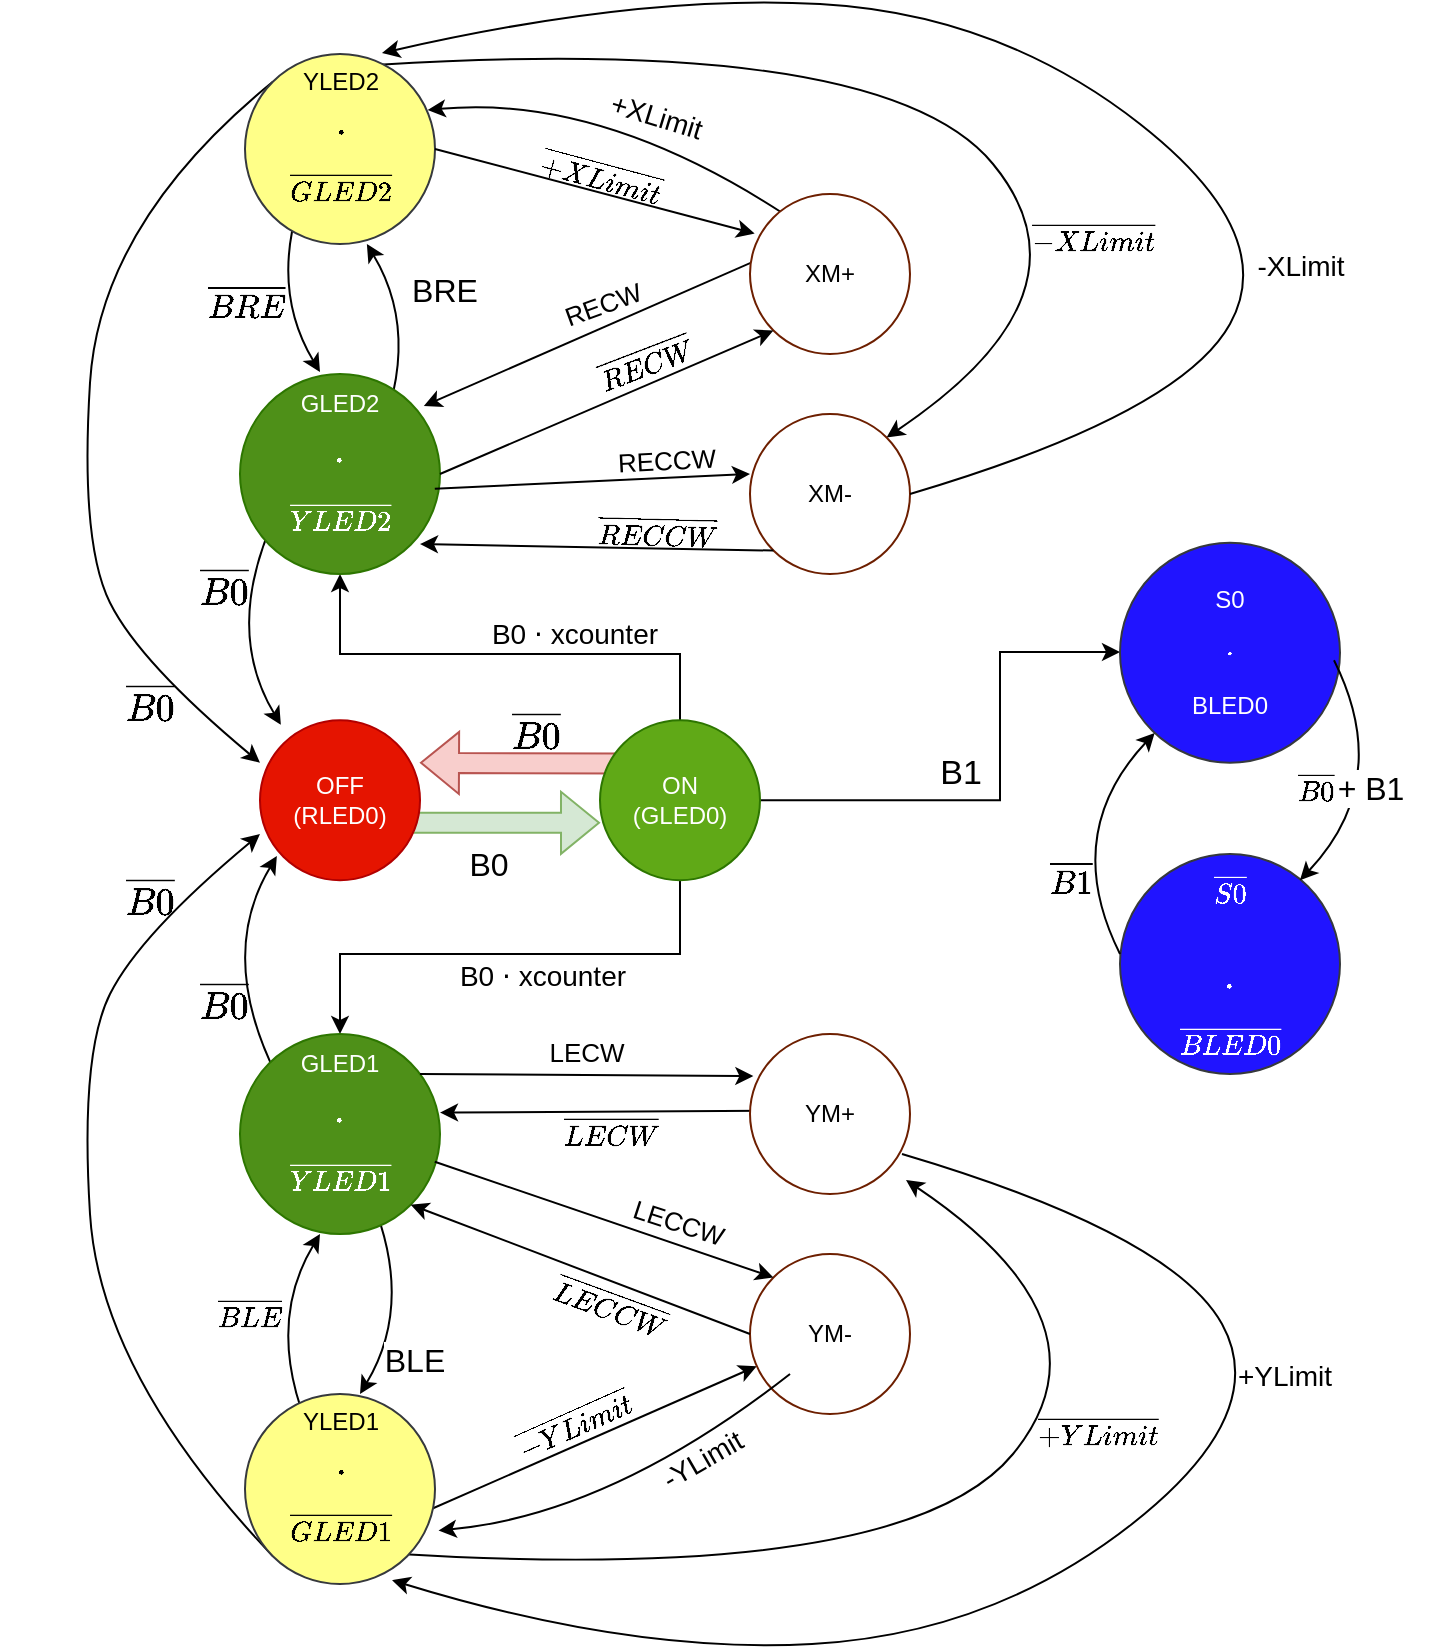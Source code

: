 <mxfile version="26.2.9">
  <diagram name="Page-1" id="kB0DlWxN-1KlUbb1_Ff1">
    <mxGraphModel dx="1354" dy="804" grid="1" gridSize="10" guides="1" tooltips="1" connect="1" arrows="1" fold="1" page="1" pageScale="1" pageWidth="850" pageHeight="1100" math="1" shadow="0">
      <root>
        <mxCell id="0" />
        <mxCell id="1" parent="0" />
        <mxCell id="wnaa-enjHpinuzHKIUmL-98" value="" style="curved=1;endArrow=classic;html=1;rounded=0;exitX=0.706;exitY=0.056;exitDx=0;exitDy=0;exitPerimeter=0;entryX=1;entryY=0;entryDx=0;entryDy=0;" edge="1" parent="1">
          <mxGeometry width="50" height="50" relative="1" as="geometry">
            <mxPoint x="230" y="790" as="sourcePoint" />
            <mxPoint x="483" y="603" as="targetPoint" />
            <Array as="points">
              <mxPoint x="483" y="805" />
              <mxPoint x="590" y="675" />
            </Array>
          </mxGeometry>
        </mxCell>
        <mxCell id="wnaa-enjHpinuzHKIUmL-93" value="" style="curved=1;endArrow=classic;html=1;rounded=0;exitX=0.706;exitY=0.056;exitDx=0;exitDy=0;exitPerimeter=0;entryX=1;entryY=0;entryDx=0;entryDy=0;" edge="1" parent="1" source="wnaa-enjHpinuzHKIUmL-16" target="wnaa-enjHpinuzHKIUmL-7">
          <mxGeometry width="50" height="50" relative="1" as="geometry">
            <mxPoint x="510.0" y="100" as="sourcePoint" />
            <mxPoint x="510" y="210" as="targetPoint" />
            <Array as="points">
              <mxPoint x="473" y="30" />
              <mxPoint x="580" y="160" />
            </Array>
          </mxGeometry>
        </mxCell>
        <mxCell id="wnaa-enjHpinuzHKIUmL-88" value="" style="endArrow=classic;html=1;rounded=0;" edge="1" parent="1" target="ymLdJi7pqmQS5Yl3dvWs-3">
          <mxGeometry width="50" height="50" relative="1" as="geometry">
            <mxPoint x="240" y="770" as="sourcePoint" />
            <mxPoint x="570" y="580" as="targetPoint" />
          </mxGeometry>
        </mxCell>
        <mxCell id="wnaa-enjHpinuzHKIUmL-85" value="" style="curved=1;endArrow=classic;html=1;rounded=0;exitX=0.983;exitY=0.729;exitDx=0;exitDy=0;exitPerimeter=0;entryX=0.961;entryY=0.295;entryDx=0;entryDy=0;entryPerimeter=0;" edge="1" parent="1" target="wnaa-enjHpinuzHKIUmL-16">
          <mxGeometry width="50" height="50" relative="1" as="geometry">
            <mxPoint x="422.0" y="120.0" as="sourcePoint" />
            <mxPoint x="405.0" y="10" as="targetPoint" />
            <Array as="points">
              <mxPoint x="330" y="60" />
            </Array>
          </mxGeometry>
        </mxCell>
        <mxCell id="wnaa-enjHpinuzHKIUmL-78" value="" style="curved=1;endArrow=classic;html=1;rounded=0;entryX=0;entryY=0.711;entryDx=0;entryDy=0;entryPerimeter=0;exitX=0;exitY=0;exitDx=0;exitDy=0;" edge="1" parent="1" source="wnaa-enjHpinuzHKIUmL-16">
          <mxGeometry width="50" height="50" relative="1" as="geometry">
            <mxPoint x="150" y="74.38" as="sourcePoint" />
            <mxPoint x="160" y="394.38" as="targetPoint" />
            <Array as="points">
              <mxPoint x="80" y="124.38" />
              <mxPoint x="70" y="284.38" />
              <mxPoint x="100" y="344.38" />
            </Array>
          </mxGeometry>
        </mxCell>
        <mxCell id="wnaa-enjHpinuzHKIUmL-76" value="" style="curved=1;endArrow=classic;html=1;rounded=0;entryX=0;entryY=0.711;entryDx=0;entryDy=0;entryPerimeter=0;exitX=0;exitY=1;exitDx=0;exitDy=0;" edge="1" parent="1" source="wnaa-enjHpinuzHKIUmL-14" target="ymLdJi7pqmQS5Yl3dvWs-7">
          <mxGeometry width="50" height="50" relative="1" as="geometry">
            <mxPoint x="150" y="770" as="sourcePoint" />
            <mxPoint x="140" y="450" as="targetPoint" />
            <Array as="points">
              <mxPoint x="80" y="700" />
              <mxPoint x="70" y="540" />
              <mxPoint x="100" y="480" />
            </Array>
          </mxGeometry>
        </mxCell>
        <mxCell id="wnaa-enjHpinuzHKIUmL-77" value="" style="curved=1;endArrow=classic;html=1;rounded=0;exitX=0.983;exitY=0.729;exitDx=0;exitDy=0;exitPerimeter=0;" edge="1" parent="1">
          <mxGeometry width="50" height="50" relative="1" as="geometry">
            <mxPoint x="170.43" y="265.38" as="sourcePoint" />
            <mxPoint x="170.43" y="375.38" as="targetPoint" />
            <Array as="points">
              <mxPoint x="140.43" y="325.38" />
            </Array>
          </mxGeometry>
        </mxCell>
        <mxCell id="wnaa-enjHpinuzHKIUmL-75" value="" style="curved=1;endArrow=classic;html=1;rounded=0;exitX=0.983;exitY=0.729;exitDx=0;exitDy=0;exitPerimeter=0;" edge="1" parent="1">
          <mxGeometry width="50" height="50" relative="1" as="geometry">
            <mxPoint x="168.43" y="551" as="sourcePoint" />
            <mxPoint x="168.43" y="441" as="targetPoint" />
            <Array as="points">
              <mxPoint x="138.43" y="491.0" />
            </Array>
          </mxGeometry>
        </mxCell>
        <mxCell id="wnaa-enjHpinuzHKIUmL-64" value="" style="endArrow=classic;html=1;rounded=0;" edge="1" parent="1">
          <mxGeometry width="50" height="50" relative="1" as="geometry">
            <mxPoint x="420" y="138" as="sourcePoint" />
            <mxPoint x="241.908" y="216.017" as="targetPoint" />
          </mxGeometry>
        </mxCell>
        <mxCell id="wnaa-enjHpinuzHKIUmL-56" value="" style="endArrow=classic;html=1;rounded=0;entryX=0.021;entryY=0.263;entryDx=0;entryDy=0;entryPerimeter=0;" edge="1" parent="1">
          <mxGeometry width="50" height="50" relative="1" as="geometry">
            <mxPoint x="417" y="568.287" as="sourcePoint" />
            <mxPoint x="250" y="569.287" as="targetPoint" />
          </mxGeometry>
        </mxCell>
        <mxCell id="wnaa-enjHpinuzHKIUmL-50" value="" style="curved=1;endArrow=classic;html=1;rounded=0;exitX=0.983;exitY=0.729;exitDx=0;exitDy=0;exitPerimeter=0;" edge="1" parent="1">
          <mxGeometry width="50" height="50" relative="1" as="geometry">
            <mxPoint x="190.0" y="89" as="sourcePoint" />
            <mxPoint x="190" y="199" as="targetPoint" />
            <Array as="points">
              <mxPoint x="160" y="149.0" />
            </Array>
          </mxGeometry>
        </mxCell>
        <mxCell id="wnaa-enjHpinuzHKIUmL-49" value="" style="curved=1;endArrow=classic;html=1;rounded=0;exitX=0.983;exitY=0.729;exitDx=0;exitDy=0;exitPerimeter=0;" edge="1" parent="1">
          <mxGeometry width="50" height="50" relative="1" as="geometry">
            <mxPoint x="213.43" y="245" as="sourcePoint" />
            <mxPoint x="213.43" y="135" as="targetPoint" />
            <Array as="points">
              <mxPoint x="243.43" y="185.0" />
            </Array>
          </mxGeometry>
        </mxCell>
        <mxCell id="wnaa-enjHpinuzHKIUmL-45" value="" style="curved=1;endArrow=classic;html=1;rounded=0;exitX=0.983;exitY=0.729;exitDx=0;exitDy=0;exitPerimeter=0;" edge="1" parent="1">
          <mxGeometry width="50" height="50" relative="1" as="geometry">
            <mxPoint x="190.0" y="740" as="sourcePoint" />
            <mxPoint x="190" y="630" as="targetPoint" />
            <Array as="points">
              <mxPoint x="160" y="680.0" />
            </Array>
          </mxGeometry>
        </mxCell>
        <mxCell id="wnaa-enjHpinuzHKIUmL-44" value="" style="curved=1;endArrow=classic;html=1;rounded=0;exitX=0.983;exitY=0.729;exitDx=0;exitDy=0;exitPerimeter=0;" edge="1" parent="1">
          <mxGeometry width="50" height="50" relative="1" as="geometry">
            <mxPoint x="210.0" y="600" as="sourcePoint" />
            <mxPoint x="210" y="710" as="targetPoint" />
            <Array as="points">
              <mxPoint x="240" y="660.0" />
            </Array>
          </mxGeometry>
        </mxCell>
        <mxCell id="ymLdJi7pqmQS5Yl3dvWs-40" value="" style="shape=flexArrow;endArrow=classic;html=1;rounded=0;fillColor=#f8cecc;strokeColor=#b85450;exitX=0.111;exitY=0.271;exitDx=0;exitDy=0;exitPerimeter=0;" parent="1" source="ymLdJi7pqmQS5Yl3dvWs-6" edge="1">
          <mxGeometry width="50" height="50" relative="1" as="geometry">
            <mxPoint x="338.44" y="393.67" as="sourcePoint" />
            <mxPoint x="240" y="394.38" as="targetPoint" />
          </mxGeometry>
        </mxCell>
        <mxCell id="ymLdJi7pqmQS5Yl3dvWs-27" value="" style="shape=flexArrow;endArrow=classic;html=1;rounded=0;fillColor=#d5e8d4;strokeColor=#82b366;exitX=0.875;exitY=0.641;exitDx=0;exitDy=0;exitPerimeter=0;" parent="1" source="ymLdJi7pqmQS5Yl3dvWs-7" edge="1">
          <mxGeometry width="50" height="50" relative="1" as="geometry">
            <mxPoint x="250" y="424.38" as="sourcePoint" />
            <mxPoint x="330" y="424.38" as="targetPoint" />
            <Array as="points" />
          </mxGeometry>
        </mxCell>
        <mxCell id="wnaa-enjHpinuzHKIUmL-1" value="B0" style="edgeLabel;html=1;align=center;verticalAlign=middle;resizable=0;points=[];fontSize=16;" vertex="1" connectable="0" parent="ymLdJi7pqmQS5Yl3dvWs-27">
          <mxGeometry x="-0.106" y="9" relative="1" as="geometry">
            <mxPoint x="-1" y="29" as="offset" />
          </mxGeometry>
        </mxCell>
        <mxCell id="ymLdJi7pqmQS5Yl3dvWs-3" value="YM-" style="ellipse;whiteSpace=wrap;html=1;aspect=fixed;fillColor=#FFFFFF;fontColor=light-dark(#000000, #121212);strokeColor=#6D1F00;" parent="1" vertex="1">
          <mxGeometry x="405" y="640" width="80" height="80" as="geometry" />
        </mxCell>
        <mxCell id="wnaa-enjHpinuzHKIUmL-22" style="edgeStyle=orthogonalEdgeStyle;rounded=0;orthogonalLoop=1;jettySize=auto;html=1;entryX=0.5;entryY=1;entryDx=0;entryDy=0;" edge="1" parent="1" source="ymLdJi7pqmQS5Yl3dvWs-6" target="wnaa-enjHpinuzHKIUmL-18">
          <mxGeometry relative="1" as="geometry">
            <Array as="points">
              <mxPoint x="370" y="340" />
              <mxPoint x="200" y="340" />
            </Array>
          </mxGeometry>
        </mxCell>
        <mxCell id="wnaa-enjHpinuzHKIUmL-24" value="B1" style="edgeLabel;html=1;align=center;verticalAlign=middle;resizable=0;points=[];fontSize=17;labelPosition=center;verticalLabelPosition=middle;rotation=0;" vertex="1" connectable="0" parent="wnaa-enjHpinuzHKIUmL-22">
          <mxGeometry x="0.326" y="-2" relative="1" as="geometry">
            <mxPoint x="268" y="62" as="offset" />
          </mxGeometry>
        </mxCell>
        <mxCell id="wnaa-enjHpinuzHKIUmL-27" style="edgeStyle=orthogonalEdgeStyle;rounded=0;orthogonalLoop=1;jettySize=auto;html=1;entryX=0.5;entryY=0;entryDx=0;entryDy=0;" edge="1" parent="1" source="ymLdJi7pqmQS5Yl3dvWs-6" target="wnaa-enjHpinuzHKIUmL-17">
          <mxGeometry relative="1" as="geometry">
            <Array as="points">
              <mxPoint x="370" y="490" />
              <mxPoint x="200" y="490" />
            </Array>
          </mxGeometry>
        </mxCell>
        <mxCell id="wnaa-enjHpinuzHKIUmL-29" style="edgeStyle=orthogonalEdgeStyle;rounded=0;orthogonalLoop=1;jettySize=auto;html=1;" edge="1" parent="1" source="ymLdJi7pqmQS5Yl3dvWs-6" target="wnaa-enjHpinuzHKIUmL-20">
          <mxGeometry relative="1" as="geometry">
            <Array as="points">
              <mxPoint x="530" y="413" />
              <mxPoint x="530" y="339" />
            </Array>
          </mxGeometry>
        </mxCell>
        <mxCell id="ymLdJi7pqmQS5Yl3dvWs-6" value="ON&lt;div&gt;(GLED0)&lt;/div&gt;" style="ellipse;whiteSpace=wrap;html=1;aspect=fixed;fillColor=#60a917;strokeColor=#2D7600;fontColor=#ffffff;" parent="1" vertex="1">
          <mxGeometry x="330" y="373.13" width="80" height="80" as="geometry" />
        </mxCell>
        <mxCell id="ymLdJi7pqmQS5Yl3dvWs-7" value="OFF&lt;div&gt;(RLED0)&lt;/div&gt;" style="ellipse;whiteSpace=wrap;html=1;aspect=fixed;fillColor=#e51400;strokeColor=#B20000;fontColor=#ffffff;" parent="1" vertex="1">
          <mxGeometry x="160" y="373.13" width="80" height="80" as="geometry" />
        </mxCell>
        <mxCell id="wnaa-enjHpinuzHKIUmL-4" value="&lt;span style=&quot;font-family: &amp;quot;gg sans&amp;quot;, &amp;quot;Noto Sans&amp;quot;, &amp;quot;Helvetica Neue&amp;quot;, Helvetica, Arial, sans-serif; font-size: 16px; text-align: left; white-space: break-spaces; background-color: oklab(0.219 0.002 -0.007);&quot;&gt;&lt;font style=&quot;color: rgb(0, 0, 0);&quot;&gt;$$\overline{B0}$$&lt;/font&gt;&lt;/span&gt;" style="text;html=1;align=center;verticalAlign=middle;resizable=0;points=[];autosize=1;strokeColor=none;fillColor=none;" vertex="1" parent="1">
          <mxGeometry x="223.43" y="364.38" width="150" height="30" as="geometry" />
        </mxCell>
        <mxCell id="wnaa-enjHpinuzHKIUmL-6" value="YM+" style="ellipse;whiteSpace=wrap;html=1;aspect=fixed;fillColor=#FFFFFF;fontColor=light-dark(#000000, #121212);strokeColor=#6D1F00;" vertex="1" parent="1">
          <mxGeometry x="405" y="530" width="80" height="80" as="geometry" />
        </mxCell>
        <mxCell id="wnaa-enjHpinuzHKIUmL-7" value="XM-" style="ellipse;whiteSpace=wrap;html=1;aspect=fixed;fillColor=#FFFFFF;fontColor=light-dark(#000000, #121212);strokeColor=#6D1F00;" vertex="1" parent="1">
          <mxGeometry x="405" y="220" width="80" height="80" as="geometry" />
        </mxCell>
        <mxCell id="wnaa-enjHpinuzHKIUmL-8" value="XM+" style="ellipse;whiteSpace=wrap;html=1;aspect=fixed;fillColor=#FFFFFF;fontColor=light-dark(#000000, #121212);strokeColor=#6D1F00;" vertex="1" parent="1">
          <mxGeometry x="405" y="110" width="80" height="80" as="geometry" />
        </mxCell>
        <mxCell id="wnaa-enjHpinuzHKIUmL-14" value="&lt;div style=&quot;line-height: 60%;&quot;&gt;YLED1&lt;div&gt;&lt;font style=&quot;font-size: 16px; line-height: 60%;&quot;&gt;$$\cdot$$&lt;/font&gt;&lt;/div&gt;&lt;div&gt;$$\overline{GLED1}$$&lt;/div&gt;&lt;/div&gt;" style="ellipse;whiteSpace=wrap;html=1;aspect=fixed;fillColor=#ffff88;strokeColor=#36393d;" vertex="1" parent="1">
          <mxGeometry x="152.5" y="710" width="95" height="95" as="geometry" />
        </mxCell>
        <mxCell id="wnaa-enjHpinuzHKIUmL-16" value="&lt;div style=&quot;line-height: 60%;&quot;&gt;YLED2&lt;div&gt;&lt;font style=&quot;font-size: 16px; line-height: 60%;&quot;&gt;$$\cdot$$&lt;/font&gt;&lt;/div&gt;&lt;div&gt;$$\overline{GLED2}$$&lt;/div&gt;&lt;/div&gt;" style="ellipse;whiteSpace=wrap;html=1;aspect=fixed;fillColor=#ffff88;strokeColor=#36393d;" vertex="1" parent="1">
          <mxGeometry x="152.5" y="40" width="95" height="95" as="geometry" />
        </mxCell>
        <mxCell id="wnaa-enjHpinuzHKIUmL-17" value="&lt;span style=&quot;&quot;&gt;GLED1&lt;/span&gt;&lt;div style=&quot;&quot;&gt;&lt;font style=&quot;font-size: 16px; line-height: 9.6px;&quot;&gt;$$\cdot$$&lt;/font&gt;&lt;/div&gt;&lt;div style=&quot;&quot;&gt;$$\overline{YLED1}$$&lt;/div&gt;" style="ellipse;whiteSpace=wrap;html=1;aspect=fixed;fillColor=#4E9018;strokeColor=#2D7600;fontColor=#FFFFFF;" vertex="1" parent="1">
          <mxGeometry x="150" y="530" width="100" height="100" as="geometry" />
        </mxCell>
        <mxCell id="wnaa-enjHpinuzHKIUmL-18" value="&lt;span style=&quot;&quot;&gt;GLED2&lt;/span&gt;&lt;div style=&quot;&quot;&gt;&lt;font style=&quot;font-size: 16px; line-height: 9.6px;&quot;&gt;$$\cdot$$&lt;/font&gt;&lt;/div&gt;&lt;div style=&quot;&quot;&gt;$$\overline{YLED2}$$&lt;/div&gt;" style="ellipse;whiteSpace=wrap;html=1;aspect=fixed;fillColor=#4E9018;strokeColor=#2D7600;fontColor=#FFFFFF;" vertex="1" parent="1">
          <mxGeometry x="150" y="200" width="100" height="100" as="geometry" />
        </mxCell>
        <mxCell id="wnaa-enjHpinuzHKIUmL-20" value="S0&lt;div&gt;$$\cdot$$&lt;/div&gt;&lt;div&gt;BLED0&lt;/div&gt;" style="ellipse;whiteSpace=wrap;html=1;aspect=fixed;fillColor=#2014FF;strokeColor=#36393d;fontColor=#FFFFFF;" vertex="1" parent="1">
          <mxGeometry x="590" y="284.38" width="110" height="110" as="geometry" />
        </mxCell>
        <mxCell id="wnaa-enjHpinuzHKIUmL-21" value="&lt;div style=&quot;line-height: 60%;&quot;&gt;$$\overline{S0}$$&lt;br&gt;&lt;div&gt;&lt;font style=&quot;font-size: 16px; line-height: 60%;&quot;&gt;$$\cdot$$&lt;/font&gt;&lt;/div&gt;&lt;div&gt;$$\overline{BLED0}$$&lt;/div&gt;&lt;/div&gt;" style="ellipse;whiteSpace=wrap;html=1;aspect=fixed;fillColor=#2014FF;strokeColor=#36393d;fontColor=#FFFFFF;" vertex="1" parent="1">
          <mxGeometry x="590" y="440" width="110" height="110" as="geometry" />
        </mxCell>
        <mxCell id="wnaa-enjHpinuzHKIUmL-28" value="B0&amp;nbsp;&lt;span style=&quot;font-family: &amp;quot;Google Sans&amp;quot;, Arial, sans-serif; text-align: start; text-wrap-mode: wrap;&quot;&gt;&lt;font style=&quot;color: rgb(0, 0, 0);&quot;&gt;⋅&amp;nbsp;&lt;/font&gt;&lt;/span&gt;xcounter" style="edgeLabel;html=1;align=center;verticalAlign=middle;resizable=0;points=[];fontSize=14;labelPosition=center;verticalLabelPosition=middle;" vertex="1" connectable="0" parent="1">
          <mxGeometry x="330.001" y="320.0" as="geometry">
            <mxPoint x="-29" y="181" as="offset" />
          </mxGeometry>
        </mxCell>
        <mxCell id="wnaa-enjHpinuzHKIUmL-30" value="B0&amp;nbsp;&lt;span style=&quot;font-family: &amp;quot;Google Sans&amp;quot;, Arial, sans-serif; text-align: start; text-wrap-mode: wrap;&quot;&gt;&lt;font style=&quot;color: rgb(0, 0, 0);&quot;&gt;⋅&amp;nbsp;&lt;/font&gt;&lt;/span&gt;xcounter" style="edgeLabel;html=1;align=center;verticalAlign=middle;resizable=0;points=[];fontSize=14;labelPosition=center;verticalLabelPosition=middle;" vertex="1" connectable="0" parent="1">
          <mxGeometry x="316.701" y="330.0" as="geometry" />
        </mxCell>
        <mxCell id="wnaa-enjHpinuzHKIUmL-39" value="" style="curved=1;endArrow=classic;html=1;rounded=0;exitX=0.983;exitY=0.729;exitDx=0;exitDy=0;exitPerimeter=0;" edge="1" parent="1" target="wnaa-enjHpinuzHKIUmL-20">
          <mxGeometry width="50" height="50" relative="1" as="geometry">
            <mxPoint x="590.0" y="490.0" as="sourcePoint" />
            <mxPoint x="591.87" y="620.43" as="targetPoint" />
            <Array as="points">
              <mxPoint x="560" y="430" />
            </Array>
          </mxGeometry>
        </mxCell>
        <mxCell id="wnaa-enjHpinuzHKIUmL-40" value="" style="curved=1;endArrow=classic;html=1;rounded=0;exitX=0.983;exitY=0.729;exitDx=0;exitDy=0;exitPerimeter=0;" edge="1" parent="1">
          <mxGeometry width="50" height="50" relative="1" as="geometry">
            <mxPoint x="697.0" y="343.13" as="sourcePoint" />
            <mxPoint x="680" y="453.13" as="targetPoint" />
            <Array as="points">
              <mxPoint x="727" y="403.13" />
            </Array>
          </mxGeometry>
        </mxCell>
        <mxCell id="wnaa-enjHpinuzHKIUmL-41" value="+ B1" style="edgeLabel;html=1;align=center;verticalAlign=middle;resizable=0;points=[];fontSize=16;" vertex="1" connectable="0" parent="1">
          <mxGeometry x="410.003" y="447.127" as="geometry">
            <mxPoint x="305" y="-40" as="offset" />
          </mxGeometry>
        </mxCell>
        <mxCell id="wnaa-enjHpinuzHKIUmL-42" value="&lt;span style=&quot;font-family: &amp;quot;gg sans&amp;quot;, &amp;quot;Noto Sans&amp;quot;, &amp;quot;Helvetica Neue&amp;quot;, Helvetica, Arial, sans-serif; text-align: left; white-space: break-spaces; background-color: oklab(0.219 0.002 -0.007);&quot;&gt;&lt;font style=&quot;color: rgb(0, 0, 0);&quot;&gt;$$\overline{B1}$$&lt;/font&gt;&lt;/span&gt;" style="text;html=1;align=center;verticalAlign=middle;resizable=0;points=[];autosize=1;strokeColor=none;fillColor=none;fontSize=14;" vertex="1" parent="1">
          <mxGeometry x="500" y="438.13" width="130" height="30" as="geometry" />
        </mxCell>
        <mxCell id="wnaa-enjHpinuzHKIUmL-46" value="BLE" style="edgeLabel;html=1;align=center;verticalAlign=middle;resizable=0;points=[];fontSize=16;" vertex="1" connectable="0" parent="1">
          <mxGeometry x="208.003" y="469.127" as="geometry">
            <mxPoint x="29" y="224" as="offset" />
          </mxGeometry>
        </mxCell>
        <mxCell id="wnaa-enjHpinuzHKIUmL-47" value="&lt;span style=&quot;font-family: &amp;quot;gg sans&amp;quot;, &amp;quot;Noto Sans&amp;quot;, &amp;quot;Helvetica Neue&amp;quot;, Helvetica, Arial, sans-serif; text-align: left; white-space: break-spaces; background-color: oklab(0.219 0.002 -0.007);&quot;&gt;&lt;font style=&quot;color: rgb(0, 0, 0);&quot;&gt;$$\overline{BLE}$$&lt;/font&gt;&lt;/span&gt;" style="text;html=1;align=center;verticalAlign=middle;resizable=0;points=[];autosize=1;strokeColor=none;fillColor=none;fontSize=12;" vertex="1" parent="1">
          <mxGeometry x="90.43" y="655" width="130" height="30" as="geometry" />
        </mxCell>
        <mxCell id="wnaa-enjHpinuzHKIUmL-51" value="&lt;span style=&quot;font-family: &amp;quot;gg sans&amp;quot;, &amp;quot;Noto Sans&amp;quot;, &amp;quot;Helvetica Neue&amp;quot;, Helvetica, Arial, sans-serif; text-align: left; white-space: break-spaces; background-color: oklab(0.219 0.002 -0.007);&quot;&gt;&lt;font style=&quot;color: rgb(0, 0, 0);&quot;&gt;$$\overline{BRE}$$&lt;/font&gt;&lt;/span&gt;" style="text;html=1;align=center;verticalAlign=middle;resizable=0;points=[];autosize=1;strokeColor=none;fillColor=none;fontSize=14;" vertex="1" parent="1">
          <mxGeometry x="78.43" y="150" width="150" height="30" as="geometry" />
        </mxCell>
        <mxCell id="wnaa-enjHpinuzHKIUmL-53" value="BRE" style="edgeLabel;html=1;align=center;verticalAlign=middle;resizable=0;points=[];fontSize=16;" vertex="1" connectable="0" parent="1">
          <mxGeometry x="298.433" y="447.127" as="geometry">
            <mxPoint x="-47" y="-289" as="offset" />
          </mxGeometry>
        </mxCell>
        <mxCell id="wnaa-enjHpinuzHKIUmL-55" value="" style="endArrow=classic;html=1;rounded=0;entryX=0.021;entryY=0.263;entryDx=0;entryDy=0;entryPerimeter=0;" edge="1" parent="1" target="wnaa-enjHpinuzHKIUmL-6">
          <mxGeometry width="50" height="50" relative="1" as="geometry">
            <mxPoint x="240" y="550" as="sourcePoint" />
            <mxPoint x="290" y="500" as="targetPoint" />
          </mxGeometry>
        </mxCell>
        <mxCell id="wnaa-enjHpinuzHKIUmL-57" value="" style="endArrow=classic;html=1;rounded=0;exitX=0.974;exitY=0.639;exitDx=0;exitDy=0;exitPerimeter=0;entryX=0;entryY=0;entryDx=0;entryDy=0;" edge="1" parent="1" source="wnaa-enjHpinuzHKIUmL-17" target="ymLdJi7pqmQS5Yl3dvWs-3">
          <mxGeometry width="50" height="50" relative="1" as="geometry">
            <mxPoint x="460" y="500" as="sourcePoint" />
            <mxPoint x="510" y="450" as="targetPoint" />
          </mxGeometry>
        </mxCell>
        <mxCell id="wnaa-enjHpinuzHKIUmL-59" value="" style="endArrow=classic;html=1;rounded=0;exitX=0;exitY=0.5;exitDx=0;exitDy=0;entryX=1;entryY=1;entryDx=0;entryDy=0;" edge="1" parent="1" source="ymLdJi7pqmQS5Yl3dvWs-3" target="wnaa-enjHpinuzHKIUmL-17">
          <mxGeometry width="50" height="50" relative="1" as="geometry">
            <mxPoint x="460" y="500" as="sourcePoint" />
            <mxPoint x="510" y="450" as="targetPoint" />
          </mxGeometry>
        </mxCell>
        <mxCell id="wnaa-enjHpinuzHKIUmL-60" value="" style="endArrow=classic;html=1;rounded=0;exitX=0.974;exitY=0.674;exitDx=0;exitDy=0;exitPerimeter=0;entryX=0;entryY=0.5;entryDx=0;entryDy=0;" edge="1" parent="1">
          <mxGeometry width="50" height="50" relative="1" as="geometry">
            <mxPoint x="247.4" y="257.4" as="sourcePoint" />
            <mxPoint x="405" y="250" as="targetPoint" />
          </mxGeometry>
        </mxCell>
        <mxCell id="wnaa-enjHpinuzHKIUmL-61" value="" style="endArrow=classic;html=1;rounded=0;exitX=0;exitY=1;exitDx=0;exitDy=0;" edge="1" parent="1" source="wnaa-enjHpinuzHKIUmL-7">
          <mxGeometry width="50" height="50" relative="1" as="geometry">
            <mxPoint x="460" y="360" as="sourcePoint" />
            <mxPoint x="240" y="285" as="targetPoint" />
          </mxGeometry>
        </mxCell>
        <mxCell id="wnaa-enjHpinuzHKIUmL-62" value="" style="endArrow=classic;html=1;rounded=0;exitX=1;exitY=0.5;exitDx=0;exitDy=0;entryX=0;entryY=1;entryDx=0;entryDy=0;" edge="1" parent="1" source="wnaa-enjHpinuzHKIUmL-18" target="wnaa-enjHpinuzHKIUmL-8">
          <mxGeometry width="50" height="50" relative="1" as="geometry">
            <mxPoint x="460" y="360" as="sourcePoint" />
            <mxPoint x="510" y="310" as="targetPoint" />
          </mxGeometry>
        </mxCell>
        <mxCell id="wnaa-enjHpinuzHKIUmL-66" value="LECW" style="edgeLabel;html=1;align=center;verticalAlign=middle;resizable=0;points=[];fontSize=13;labelPosition=center;verticalLabelPosition=middle;rotation=0;" vertex="1" connectable="0" parent="1">
          <mxGeometry x="330.002" y="460" as="geometry">
            <mxPoint x="-7" y="79" as="offset" />
          </mxGeometry>
        </mxCell>
        <mxCell id="wnaa-enjHpinuzHKIUmL-67" value="LECCW" style="edgeLabel;html=1;align=center;verticalAlign=middle;resizable=0;points=[];fontSize=13;labelPosition=center;verticalLabelPosition=middle;rotation=18;" vertex="1" connectable="0" parent="1">
          <mxGeometry x="400.002" y="551" as="geometry">
            <mxPoint x="-7" y="79" as="offset" />
          </mxGeometry>
        </mxCell>
        <mxCell id="wnaa-enjHpinuzHKIUmL-68" value="&lt;span style=&quot;font-family: &amp;quot;gg sans&amp;quot;, &amp;quot;Noto Sans&amp;quot;, &amp;quot;Helvetica Neue&amp;quot;, Helvetica, Arial, sans-serif; text-align: left; white-space: break-spaces; background-color: oklab(0.219 0.002 -0.007);&quot;&gt;&lt;font style=&quot;color: rgb(0, 0, 0);&quot;&gt;$$\overline{LECW}$$&lt;/font&gt;&lt;/span&gt;" style="text;html=1;align=center;verticalAlign=middle;resizable=0;points=[];autosize=1;strokeColor=none;fillColor=none;fontSize=12;" vertex="1" parent="1">
          <mxGeometry x="265" y="565" width="140" height="30" as="geometry" />
        </mxCell>
        <mxCell id="wnaa-enjHpinuzHKIUmL-69" value="&lt;span style=&quot;font-family: &amp;quot;gg sans&amp;quot;, &amp;quot;Noto Sans&amp;quot;, &amp;quot;Helvetica Neue&amp;quot;, Helvetica, Arial, sans-serif; text-align: left; white-space: break-spaces; background-color: oklab(0.219 0.002 -0.007);&quot;&gt;&lt;font style=&quot;color: rgb(0, 0, 0);&quot;&gt;$$\overline{LECCW}$$&lt;/font&gt;&lt;/span&gt;" style="text;html=1;align=center;verticalAlign=middle;resizable=0;points=[];autosize=1;strokeColor=none;fillColor=none;fontSize=12;rotation=20;" vertex="1" parent="1">
          <mxGeometry x="260" y="652" width="150" height="30" as="geometry" />
        </mxCell>
        <mxCell id="wnaa-enjHpinuzHKIUmL-70" value="RECW" style="edgeLabel;html=1;align=center;verticalAlign=middle;resizable=0;points=[];fontSize=13;rotation=340;" vertex="1" connectable="0" parent="1">
          <mxGeometry x="474.003" y="420.127" as="geometry">
            <mxPoint x="-47" y="-289" as="offset" />
          </mxGeometry>
        </mxCell>
        <mxCell id="wnaa-enjHpinuzHKIUmL-71" value="RECCW" style="edgeLabel;html=1;align=center;verticalAlign=middle;resizable=0;points=[];fontSize=13;rotation=357;" vertex="1" connectable="0" parent="1">
          <mxGeometry x="425.003" y="528.997" as="geometry">
            <mxPoint x="-47" y="-289" as="offset" />
          </mxGeometry>
        </mxCell>
        <mxCell id="wnaa-enjHpinuzHKIUmL-72" value="&lt;span style=&quot;font-family: &amp;quot;gg sans&amp;quot;, &amp;quot;Noto Sans&amp;quot;, &amp;quot;Helvetica Neue&amp;quot;, Helvetica, Arial, sans-serif; text-align: left; white-space: break-spaces; background-color: oklab(0.219 0.002 -0.007);&quot;&gt;&lt;font style=&quot;color: rgb(0, 0, 0);&quot;&gt;$$\overline{RECCW}$$&lt;/font&gt;&lt;/span&gt;" style="text;html=1;align=center;verticalAlign=middle;resizable=0;points=[];autosize=1;strokeColor=none;fillColor=none;fontSize=12;rotation=1.5;" vertex="1" parent="1">
          <mxGeometry x="283" y="265.38" width="150" height="30" as="geometry" />
        </mxCell>
        <mxCell id="wnaa-enjHpinuzHKIUmL-73" value="&lt;span style=&quot;font-family: &amp;quot;gg sans&amp;quot;, &amp;quot;Noto Sans&amp;quot;, &amp;quot;Helvetica Neue&amp;quot;, Helvetica, Arial, sans-serif; text-align: left; white-space: break-spaces; background-color: oklab(0.219 0.002 -0.007);&quot;&gt;&lt;font style=&quot;color: rgb(0, 0, 0);&quot;&gt;$$\overline{RECW}$$&lt;/font&gt;&lt;/span&gt;" style="text;html=1;align=center;verticalAlign=middle;resizable=0;points=[];autosize=1;strokeColor=none;fillColor=none;fontSize=12;rotation=339;" vertex="1" parent="1">
          <mxGeometry x="283" y="180" width="140" height="30" as="geometry" />
        </mxCell>
        <mxCell id="wnaa-enjHpinuzHKIUmL-79" value="&lt;span style=&quot;font-family: &amp;quot;gg sans&amp;quot;, &amp;quot;Noto Sans&amp;quot;, &amp;quot;Helvetica Neue&amp;quot;, Helvetica, Arial, sans-serif; font-size: 16px; text-align: left; white-space: break-spaces; background-color: oklab(0.219 0.002 -0.007);&quot;&gt;&lt;font style=&quot;color: rgb(0, 0, 0);&quot;&gt;$$\overline{B0}$$&lt;/font&gt;&lt;/span&gt;" style="text;html=1;align=center;verticalAlign=middle;resizable=0;points=[];autosize=1;strokeColor=none;fillColor=none;" vertex="1" parent="1">
          <mxGeometry x="30" y="350" width="150" height="30" as="geometry" />
        </mxCell>
        <mxCell id="wnaa-enjHpinuzHKIUmL-80" value="&lt;span style=&quot;font-family: &amp;quot;gg sans&amp;quot;, &amp;quot;Noto Sans&amp;quot;, &amp;quot;Helvetica Neue&amp;quot;, Helvetica, Arial, sans-serif; font-size: 16px; text-align: left; white-space: break-spaces; background-color: oklab(0.219 0.002 -0.007);&quot;&gt;&lt;font style=&quot;color: rgb(0, 0, 0);&quot;&gt;$$\overline{B0}$$&lt;/font&gt;&lt;/span&gt;" style="text;html=1;align=center;verticalAlign=middle;resizable=0;points=[];autosize=1;strokeColor=none;fillColor=none;" vertex="1" parent="1">
          <mxGeometry x="67" y="292.38" width="150" height="30" as="geometry" />
        </mxCell>
        <mxCell id="wnaa-enjHpinuzHKIUmL-83" value="&lt;span style=&quot;font-family: &amp;quot;gg sans&amp;quot;, &amp;quot;Noto Sans&amp;quot;, &amp;quot;Helvetica Neue&amp;quot;, Helvetica, Arial, sans-serif; font-size: 16px; text-align: left; white-space: break-spaces; background-color: oklab(0.219 0.002 -0.007);&quot;&gt;&lt;font style=&quot;color: rgb(0, 0, 0);&quot;&gt;$$\overline{B0}$$&lt;/font&gt;&lt;/span&gt;" style="text;html=1;align=center;verticalAlign=middle;resizable=0;points=[];autosize=1;strokeColor=none;fillColor=none;" vertex="1" parent="1">
          <mxGeometry x="67" y="499" width="150" height="30" as="geometry" />
        </mxCell>
        <mxCell id="wnaa-enjHpinuzHKIUmL-84" value="&lt;span style=&quot;font-family: &amp;quot;gg sans&amp;quot;, &amp;quot;Noto Sans&amp;quot;, &amp;quot;Helvetica Neue&amp;quot;, Helvetica, Arial, sans-serif; font-size: 16px; text-align: left; white-space: break-spaces; background-color: oklab(0.219 0.002 -0.007);&quot;&gt;&lt;font style=&quot;color: rgb(0, 0, 0);&quot;&gt;$$\overline{B0}$$&lt;/font&gt;&lt;/span&gt;" style="text;html=1;align=center;verticalAlign=middle;resizable=0;points=[];autosize=1;strokeColor=none;fillColor=none;" vertex="1" parent="1">
          <mxGeometry x="30" y="447.13" width="150" height="30" as="geometry" />
        </mxCell>
        <mxCell id="wnaa-enjHpinuzHKIUmL-86" value="" style="curved=1;endArrow=classic;html=1;rounded=0;exitX=1;exitY=0.5;exitDx=0;exitDy=0;entryX=0.029;entryY=0.247;entryDx=0;entryDy=0;entryPerimeter=0;" edge="1" parent="1" source="wnaa-enjHpinuzHKIUmL-16" target="wnaa-enjHpinuzHKIUmL-8">
          <mxGeometry width="50" height="50" relative="1" as="geometry">
            <mxPoint x="250.0" y="135.0" as="sourcePoint" />
            <mxPoint x="428.0" y="83" as="targetPoint" />
            <Array as="points" />
          </mxGeometry>
        </mxCell>
        <mxCell id="wnaa-enjHpinuzHKIUmL-87" value="" style="curved=1;endArrow=classic;html=1;rounded=0;exitX=0;exitY=1;exitDx=0;exitDy=0;entryX=0.961;entryY=0.295;entryDx=0;entryDy=0;entryPerimeter=0;" edge="1" parent="1">
          <mxGeometry width="50" height="50" relative="1" as="geometry">
            <mxPoint x="425.006" y="700.004" as="sourcePoint" />
            <mxPoint x="249.27" y="778.22" as="targetPoint" />
            <Array as="points">
              <mxPoint x="335.27" y="770.22" />
            </Array>
          </mxGeometry>
        </mxCell>
        <mxCell id="wnaa-enjHpinuzHKIUmL-89" value="+XLimit" style="edgeLabel;html=1;align=center;verticalAlign=middle;resizable=0;points=[];fontSize=14;labelPosition=center;verticalLabelPosition=middle;rotation=17;" vertex="1" connectable="0" parent="1">
          <mxGeometry x="380.001" y="90.0" as="geometry">
            <mxPoint x="-27" y="-12" as="offset" />
          </mxGeometry>
        </mxCell>
        <mxCell id="wnaa-enjHpinuzHKIUmL-90" value="&lt;span style=&quot;font-family: &amp;quot;gg sans&amp;quot;, &amp;quot;Noto Sans&amp;quot;, &amp;quot;Helvetica Neue&amp;quot;, Helvetica, Arial, sans-serif; text-align: left; white-space: break-spaces; background-color: oklab(0.219 0.002 -0.007);&quot;&gt;&lt;font style=&quot;color: rgb(0, 0, 0);&quot;&gt;$$\overline{+XLimit}$$&lt;/font&gt;&lt;/span&gt;" style="text;html=1;align=center;verticalAlign=middle;resizable=0;points=[];autosize=1;strokeColor=none;fillColor=none;fontSize=12;rotation=15;" vertex="1" parent="1">
          <mxGeometry x="260" y="86" width="140" height="30" as="geometry" />
        </mxCell>
        <mxCell id="wnaa-enjHpinuzHKIUmL-91" value="-YLimit" style="edgeLabel;html=1;align=center;verticalAlign=middle;resizable=0;points=[];fontSize=14;labelPosition=center;verticalLabelPosition=middle;rotation=330;" vertex="1" connectable="0" parent="1">
          <mxGeometry x="410.001" y="740.0" as="geometry">
            <mxPoint x="-27" y="-12" as="offset" />
          </mxGeometry>
        </mxCell>
        <mxCell id="wnaa-enjHpinuzHKIUmL-92" value="&lt;span style=&quot;font-family: &amp;quot;gg sans&amp;quot;, &amp;quot;Noto Sans&amp;quot;, &amp;quot;Helvetica Neue&amp;quot;, Helvetica, Arial, sans-serif; text-align: left; white-space: break-spaces; background-color: oklab(0.219 0.002 -0.007);&quot;&gt;&lt;font style=&quot;color: rgb(0, 0, 0);&quot;&gt;$$\overline{-YLimit}$$&lt;/font&gt;&lt;/span&gt;" style="text;html=1;align=center;verticalAlign=middle;resizable=0;points=[];autosize=1;strokeColor=none;fillColor=none;fontSize=12;rotation=336;" vertex="1" parent="1">
          <mxGeometry x="246.7" y="710" width="140" height="30" as="geometry" />
        </mxCell>
        <mxCell id="wnaa-enjHpinuzHKIUmL-94" value="" style="curved=1;endArrow=classic;html=1;rounded=0;exitX=1;exitY=0.5;exitDx=0;exitDy=0;entryX=0.721;entryY=-0.005;entryDx=0;entryDy=0;entryPerimeter=0;" edge="1" parent="1" source="wnaa-enjHpinuzHKIUmL-7" target="wnaa-enjHpinuzHKIUmL-16">
          <mxGeometry width="50" height="50" relative="1" as="geometry">
            <mxPoint x="433" y="227.0" as="sourcePoint" />
            <mxPoint x="220" y="30" as="targetPoint" />
            <Array as="points">
              <mxPoint x="620" y="220" />
              <mxPoint x="670" y="130" />
              <mxPoint x="530" y="20" />
              <mxPoint x="350" y="10" />
            </Array>
          </mxGeometry>
        </mxCell>
        <mxCell id="wnaa-enjHpinuzHKIUmL-95" value="-XLimit" style="edgeLabel;html=1;align=center;verticalAlign=middle;resizable=0;points=[];fontSize=14;labelPosition=center;verticalLabelPosition=middle;rotation=0;" vertex="1" connectable="0" parent="1">
          <mxGeometry x="698.001" y="165.0" as="geometry">
            <mxPoint x="-18" y="-19" as="offset" />
          </mxGeometry>
        </mxCell>
        <mxCell id="wnaa-enjHpinuzHKIUmL-96" value="&lt;span style=&quot;font-family: &amp;quot;gg sans&amp;quot;, &amp;quot;Noto Sans&amp;quot;, &amp;quot;Helvetica Neue&amp;quot;, Helvetica, Arial, sans-serif; text-align: left; white-space: break-spaces; background-color: oklab(0.219 0.002 -0.007);&quot;&gt;&lt;font style=&quot;color: rgb(0, 0, 0);&quot;&gt;$$\overline{-XLimit}$$&lt;/font&gt;&lt;/span&gt;" style="text;html=1;align=center;verticalAlign=middle;resizable=0;points=[];autosize=1;strokeColor=none;fillColor=none;fontSize=12;rotation=0;" vertex="1" parent="1">
          <mxGeometry x="506" y="117" width="140" height="30" as="geometry" />
        </mxCell>
        <mxCell id="wnaa-enjHpinuzHKIUmL-97" value="" style="curved=1;endArrow=classic;html=1;rounded=0;exitX=1;exitY=0.5;exitDx=0;exitDy=0;entryX=0.774;entryY=0.98;entryDx=0;entryDy=0;entryPerimeter=0;" edge="1" parent="1" target="wnaa-enjHpinuzHKIUmL-14">
          <mxGeometry width="50" height="50" relative="1" as="geometry">
            <mxPoint x="481.0" y="590" as="sourcePoint" />
            <mxPoint x="217.0" y="810" as="targetPoint" />
            <Array as="points">
              <mxPoint x="616.0" y="630" />
              <mxPoint x="666.0" y="720" />
              <mxPoint x="526.0" y="830" />
              <mxPoint x="346.0" y="840" />
            </Array>
          </mxGeometry>
        </mxCell>
        <mxCell id="wnaa-enjHpinuzHKIUmL-99" value="+YLimit" style="edgeLabel;html=1;align=center;verticalAlign=middle;resizable=0;points=[];fontSize=14;labelPosition=center;verticalLabelPosition=middle;rotation=0;" vertex="1" connectable="0" parent="1">
          <mxGeometry x="690.001" y="720.0" as="geometry">
            <mxPoint x="-18" y="-19" as="offset" />
          </mxGeometry>
        </mxCell>
        <mxCell id="wnaa-enjHpinuzHKIUmL-100" value="&lt;span style=&quot;font-family: &amp;quot;gg sans&amp;quot;, &amp;quot;Noto Sans&amp;quot;, &amp;quot;Helvetica Neue&amp;quot;, Helvetica, Arial, sans-serif; text-align: left; white-space: break-spaces; background-color: oklab(0.219 0.002 -0.007);&quot;&gt;&lt;font style=&quot;color: rgb(0, 0, 0);&quot;&gt;$$\overline{+YLimit}$$&lt;/font&gt;&lt;/span&gt;" style="text;html=1;align=center;verticalAlign=middle;resizable=0;points=[];autosize=1;strokeColor=none;fillColor=none;fontSize=12;rotation=0;" vertex="1" parent="1">
          <mxGeometry x="509" y="714" width="140" height="30" as="geometry" />
        </mxCell>
        <mxCell id="wnaa-enjHpinuzHKIUmL-101" value="&lt;span style=&quot;font-family: &amp;quot;gg sans&amp;quot;, &amp;quot;Noto Sans&amp;quot;, &amp;quot;Helvetica Neue&amp;quot;, Helvetica, Arial, sans-serif; text-align: left; white-space: break-spaces; background-color: oklab(0.219 0.002 -0.007);&quot;&gt;&lt;font style=&quot;color: rgb(0, 0, 0);&quot;&gt;$$\overline{B0}$$&lt;/font&gt;&lt;/span&gt;" style="text;html=1;align=center;verticalAlign=middle;resizable=0;points=[];autosize=1;strokeColor=none;fillColor=none;fontSize=12;" vertex="1" parent="1">
          <mxGeometry x="628" y="392.13" width="120" height="30" as="geometry" />
        </mxCell>
      </root>
    </mxGraphModel>
  </diagram>
</mxfile>
